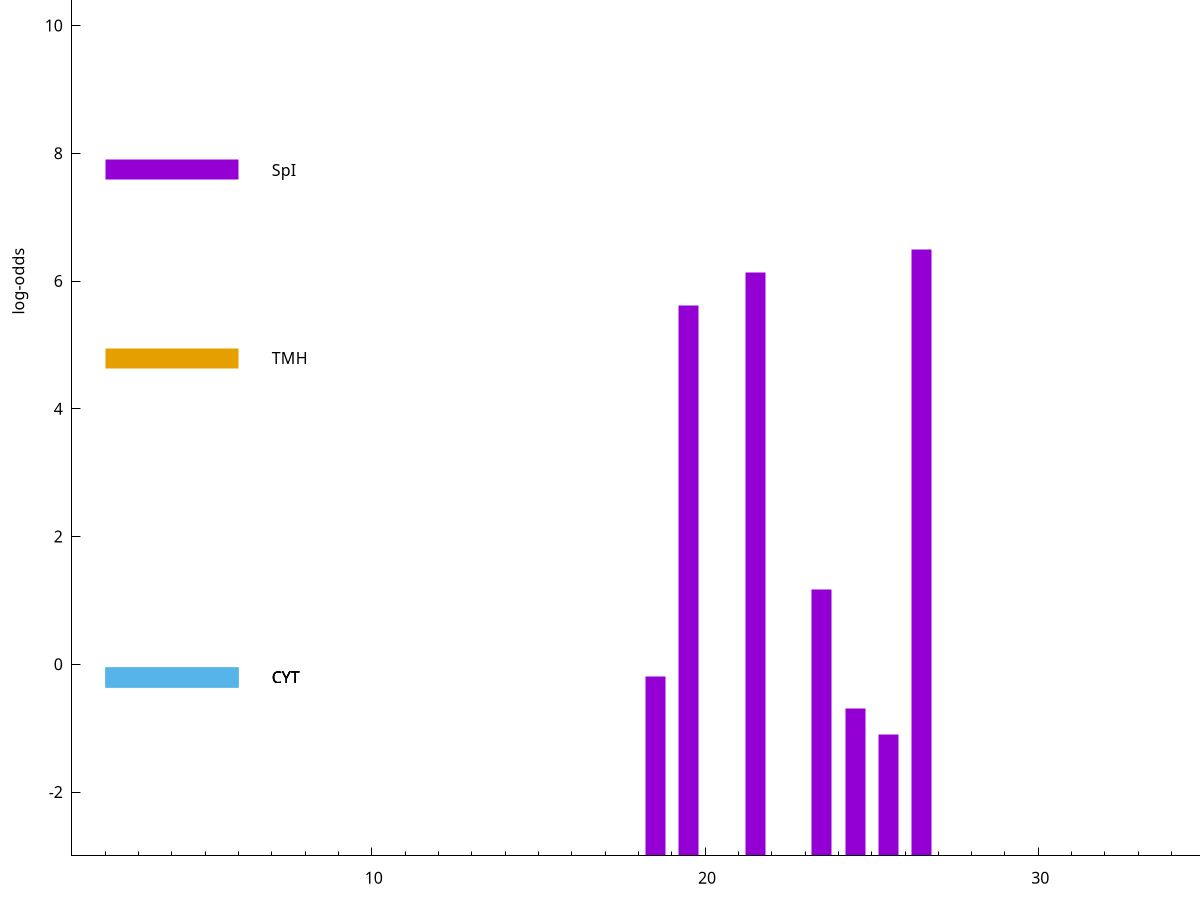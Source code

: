 set title "LipoP predictions for SRR5666568.gff"
set size 2., 1.4
set xrange [1:70] 
set mxtics 10
set yrange [-3:15]
set y2range [0:18]
set ylabel "log-odds"
set term postscript eps color solid "Helvetica" 30
set output "SRR5666568.gff614.eps"
set arrow from 2,10.8935 to 6,10.8935 nohead lt 4 lw 20
set label "TMH" at 7,10.8935
set arrow from 2,7.74077 to 6,7.74077 nohead lt 1 lw 20
set label "SpI" at 7,7.74077
set arrow from 2,4.7949 to 6,4.7949 nohead lt 4 lw 20
set label "TMH" at 7,4.7949
set arrow from 2,-0.200913 to 6,-0.200913 nohead lt 3 lw 20
set label "CYT" at 7,-0.200913
set arrow from 2,-0.200913 to 6,-0.200913 nohead lt 3 lw 20
set label "CYT" at 7,-0.200913
set arrow from 2,-0.200913 to 6,-0.200913 nohead lt 3 lw 20
set label "CYT" at 7,-0.200913
set arrow from 2,10.8935 to 6,10.8935 nohead lt 4 lw 20
set label "TMH" at 7,10.8935
# NOTE: The scores below are the log-odds scores with the threshold
# NOTE: subtracted (a hack to make gnuplot make the histogram all
# NOTE: look nice).
plot "-" axes x1y2 title "" with impulses lt 1 lw 20
26.500000 9.497050
21.500000 9.134670
19.500000 8.613060
23.500000 4.177070
18.500000 2.805740
24.500000 2.310043
25.500000 1.894960
e
exit
